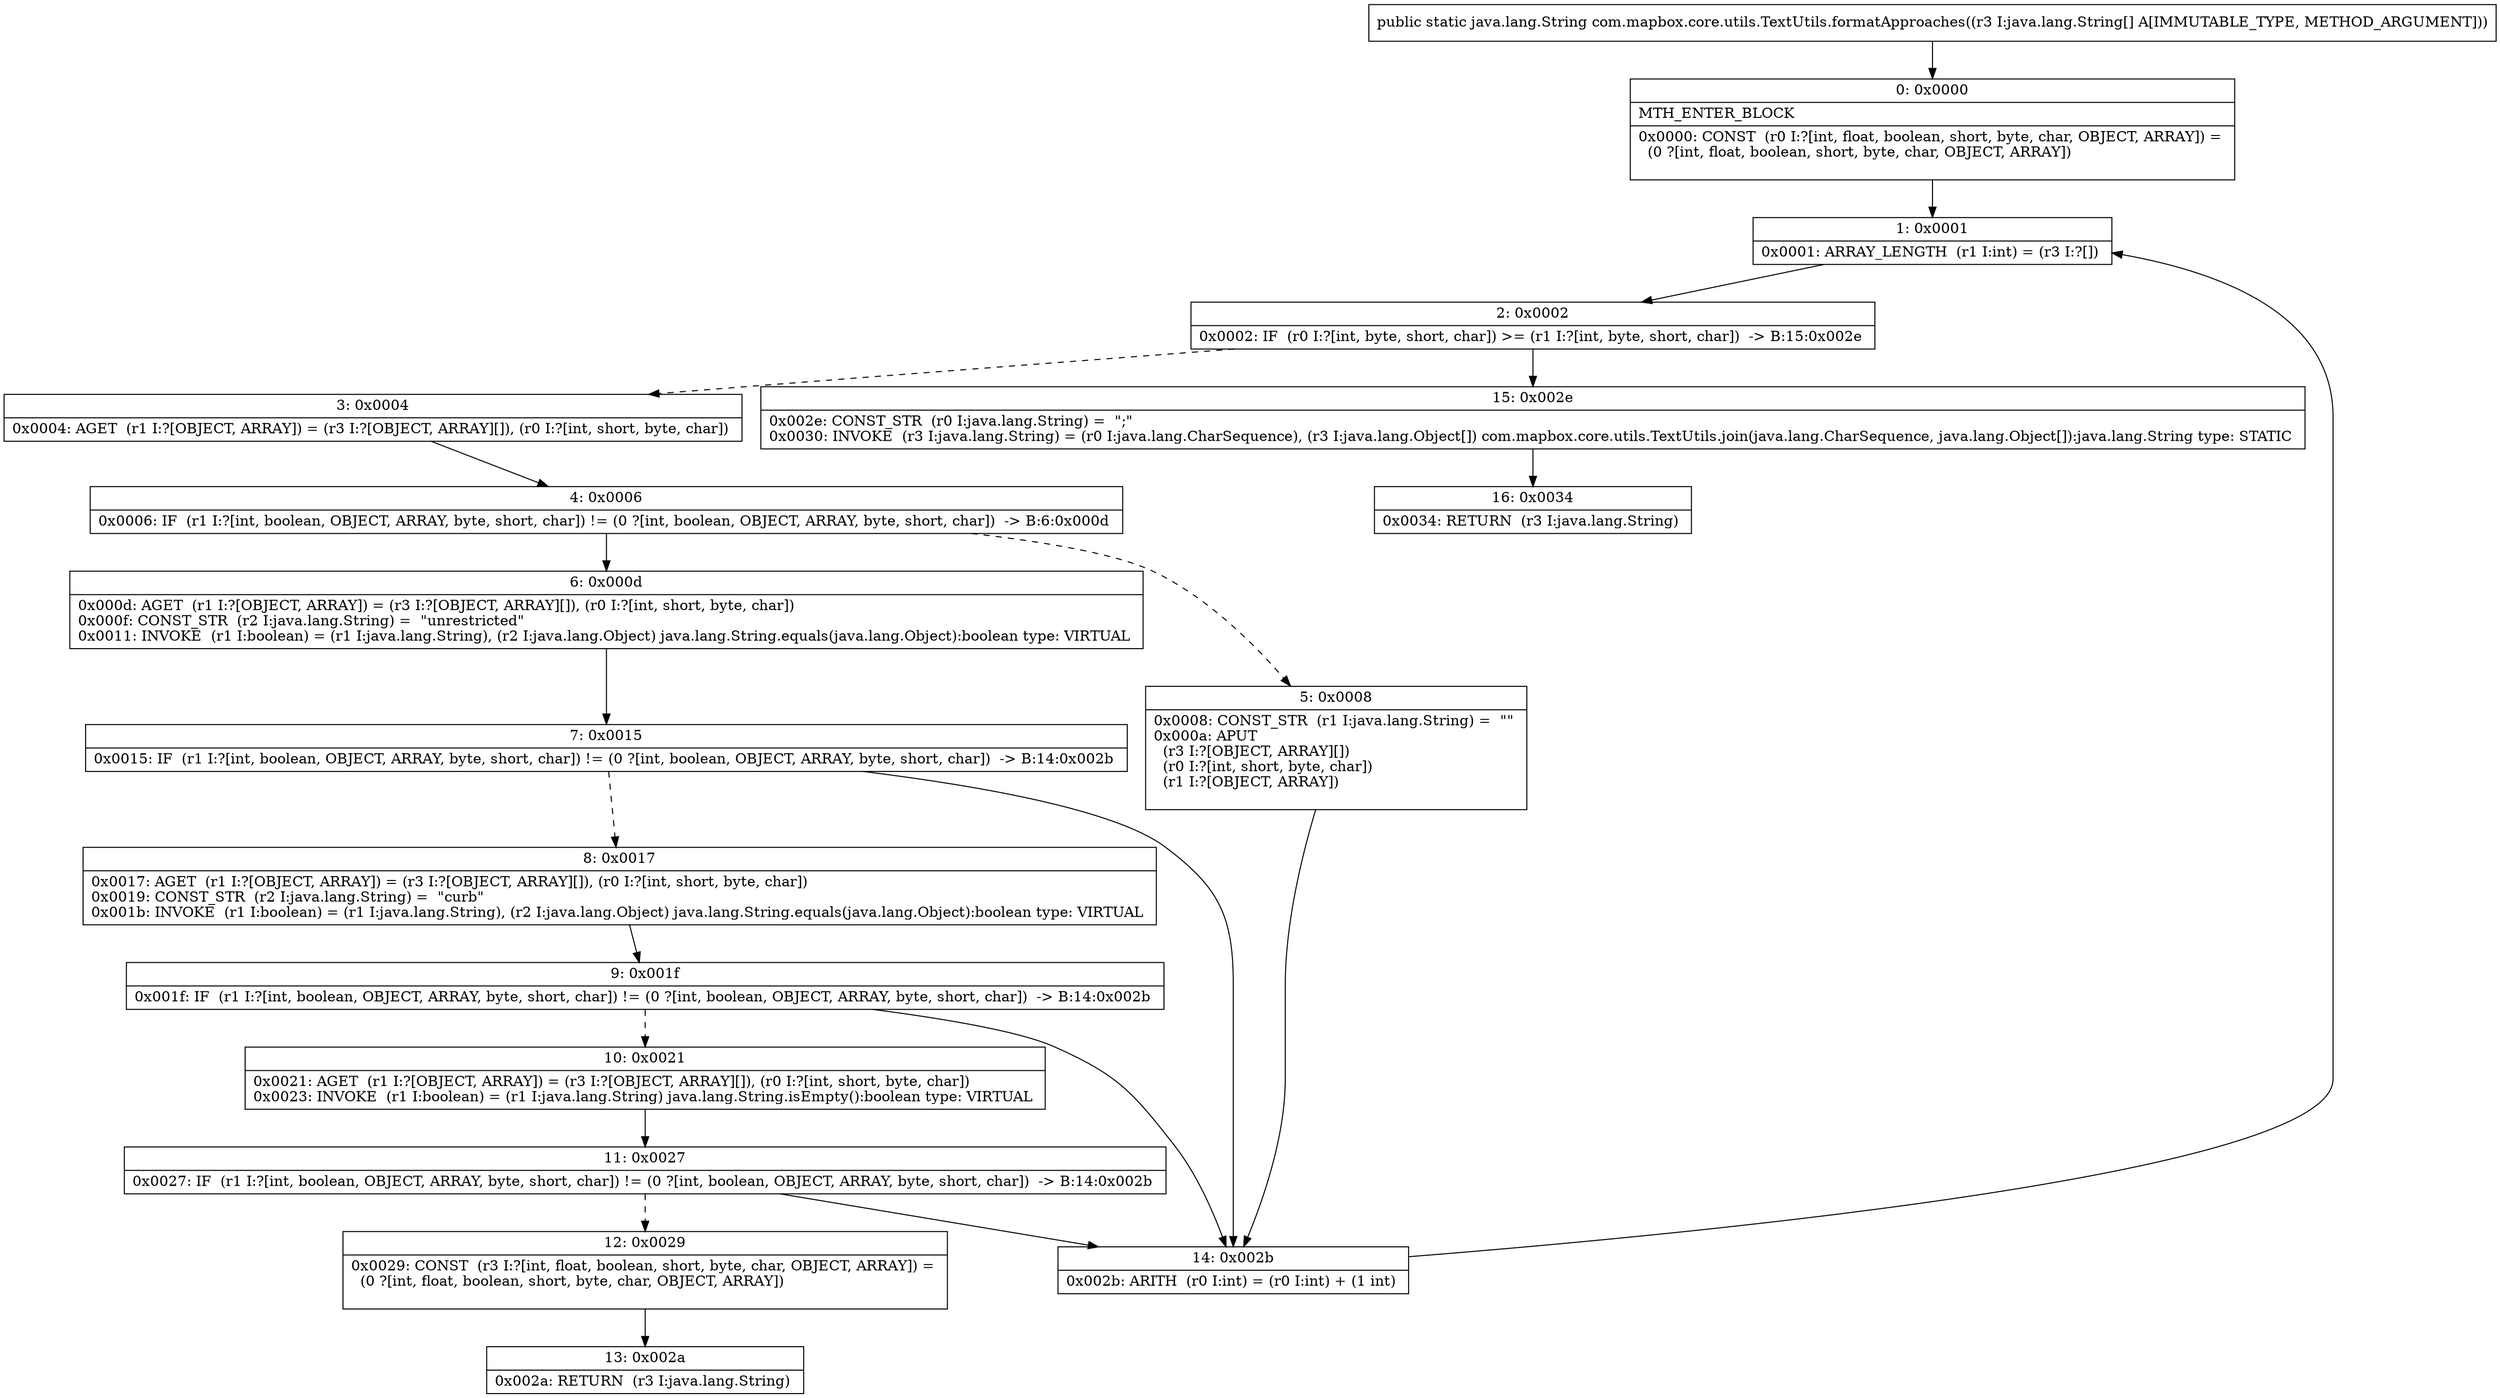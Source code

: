 digraph "CFG forcom.mapbox.core.utils.TextUtils.formatApproaches([Ljava\/lang\/String;)Ljava\/lang\/String;" {
Node_0 [shape=record,label="{0\:\ 0x0000|MTH_ENTER_BLOCK\l|0x0000: CONST  (r0 I:?[int, float, boolean, short, byte, char, OBJECT, ARRAY]) = \l  (0 ?[int, float, boolean, short, byte, char, OBJECT, ARRAY])\l \l}"];
Node_1 [shape=record,label="{1\:\ 0x0001|0x0001: ARRAY_LENGTH  (r1 I:int) = (r3 I:?[]) \l}"];
Node_2 [shape=record,label="{2\:\ 0x0002|0x0002: IF  (r0 I:?[int, byte, short, char]) \>= (r1 I:?[int, byte, short, char])  \-\> B:15:0x002e \l}"];
Node_3 [shape=record,label="{3\:\ 0x0004|0x0004: AGET  (r1 I:?[OBJECT, ARRAY]) = (r3 I:?[OBJECT, ARRAY][]), (r0 I:?[int, short, byte, char]) \l}"];
Node_4 [shape=record,label="{4\:\ 0x0006|0x0006: IF  (r1 I:?[int, boolean, OBJECT, ARRAY, byte, short, char]) != (0 ?[int, boolean, OBJECT, ARRAY, byte, short, char])  \-\> B:6:0x000d \l}"];
Node_5 [shape=record,label="{5\:\ 0x0008|0x0008: CONST_STR  (r1 I:java.lang.String) =  \"\" \l0x000a: APUT  \l  (r3 I:?[OBJECT, ARRAY][])\l  (r0 I:?[int, short, byte, char])\l  (r1 I:?[OBJECT, ARRAY])\l \l}"];
Node_6 [shape=record,label="{6\:\ 0x000d|0x000d: AGET  (r1 I:?[OBJECT, ARRAY]) = (r3 I:?[OBJECT, ARRAY][]), (r0 I:?[int, short, byte, char]) \l0x000f: CONST_STR  (r2 I:java.lang.String) =  \"unrestricted\" \l0x0011: INVOKE  (r1 I:boolean) = (r1 I:java.lang.String), (r2 I:java.lang.Object) java.lang.String.equals(java.lang.Object):boolean type: VIRTUAL \l}"];
Node_7 [shape=record,label="{7\:\ 0x0015|0x0015: IF  (r1 I:?[int, boolean, OBJECT, ARRAY, byte, short, char]) != (0 ?[int, boolean, OBJECT, ARRAY, byte, short, char])  \-\> B:14:0x002b \l}"];
Node_8 [shape=record,label="{8\:\ 0x0017|0x0017: AGET  (r1 I:?[OBJECT, ARRAY]) = (r3 I:?[OBJECT, ARRAY][]), (r0 I:?[int, short, byte, char]) \l0x0019: CONST_STR  (r2 I:java.lang.String) =  \"curb\" \l0x001b: INVOKE  (r1 I:boolean) = (r1 I:java.lang.String), (r2 I:java.lang.Object) java.lang.String.equals(java.lang.Object):boolean type: VIRTUAL \l}"];
Node_9 [shape=record,label="{9\:\ 0x001f|0x001f: IF  (r1 I:?[int, boolean, OBJECT, ARRAY, byte, short, char]) != (0 ?[int, boolean, OBJECT, ARRAY, byte, short, char])  \-\> B:14:0x002b \l}"];
Node_10 [shape=record,label="{10\:\ 0x0021|0x0021: AGET  (r1 I:?[OBJECT, ARRAY]) = (r3 I:?[OBJECT, ARRAY][]), (r0 I:?[int, short, byte, char]) \l0x0023: INVOKE  (r1 I:boolean) = (r1 I:java.lang.String) java.lang.String.isEmpty():boolean type: VIRTUAL \l}"];
Node_11 [shape=record,label="{11\:\ 0x0027|0x0027: IF  (r1 I:?[int, boolean, OBJECT, ARRAY, byte, short, char]) != (0 ?[int, boolean, OBJECT, ARRAY, byte, short, char])  \-\> B:14:0x002b \l}"];
Node_12 [shape=record,label="{12\:\ 0x0029|0x0029: CONST  (r3 I:?[int, float, boolean, short, byte, char, OBJECT, ARRAY]) = \l  (0 ?[int, float, boolean, short, byte, char, OBJECT, ARRAY])\l \l}"];
Node_13 [shape=record,label="{13\:\ 0x002a|0x002a: RETURN  (r3 I:java.lang.String) \l}"];
Node_14 [shape=record,label="{14\:\ 0x002b|0x002b: ARITH  (r0 I:int) = (r0 I:int) + (1 int) \l}"];
Node_15 [shape=record,label="{15\:\ 0x002e|0x002e: CONST_STR  (r0 I:java.lang.String) =  \";\" \l0x0030: INVOKE  (r3 I:java.lang.String) = (r0 I:java.lang.CharSequence), (r3 I:java.lang.Object[]) com.mapbox.core.utils.TextUtils.join(java.lang.CharSequence, java.lang.Object[]):java.lang.String type: STATIC \l}"];
Node_16 [shape=record,label="{16\:\ 0x0034|0x0034: RETURN  (r3 I:java.lang.String) \l}"];
MethodNode[shape=record,label="{public static java.lang.String com.mapbox.core.utils.TextUtils.formatApproaches((r3 I:java.lang.String[] A[IMMUTABLE_TYPE, METHOD_ARGUMENT])) }"];
MethodNode -> Node_0;
Node_0 -> Node_1;
Node_1 -> Node_2;
Node_2 -> Node_3[style=dashed];
Node_2 -> Node_15;
Node_3 -> Node_4;
Node_4 -> Node_5[style=dashed];
Node_4 -> Node_6;
Node_5 -> Node_14;
Node_6 -> Node_7;
Node_7 -> Node_8[style=dashed];
Node_7 -> Node_14;
Node_8 -> Node_9;
Node_9 -> Node_10[style=dashed];
Node_9 -> Node_14;
Node_10 -> Node_11;
Node_11 -> Node_12[style=dashed];
Node_11 -> Node_14;
Node_12 -> Node_13;
Node_14 -> Node_1;
Node_15 -> Node_16;
}


